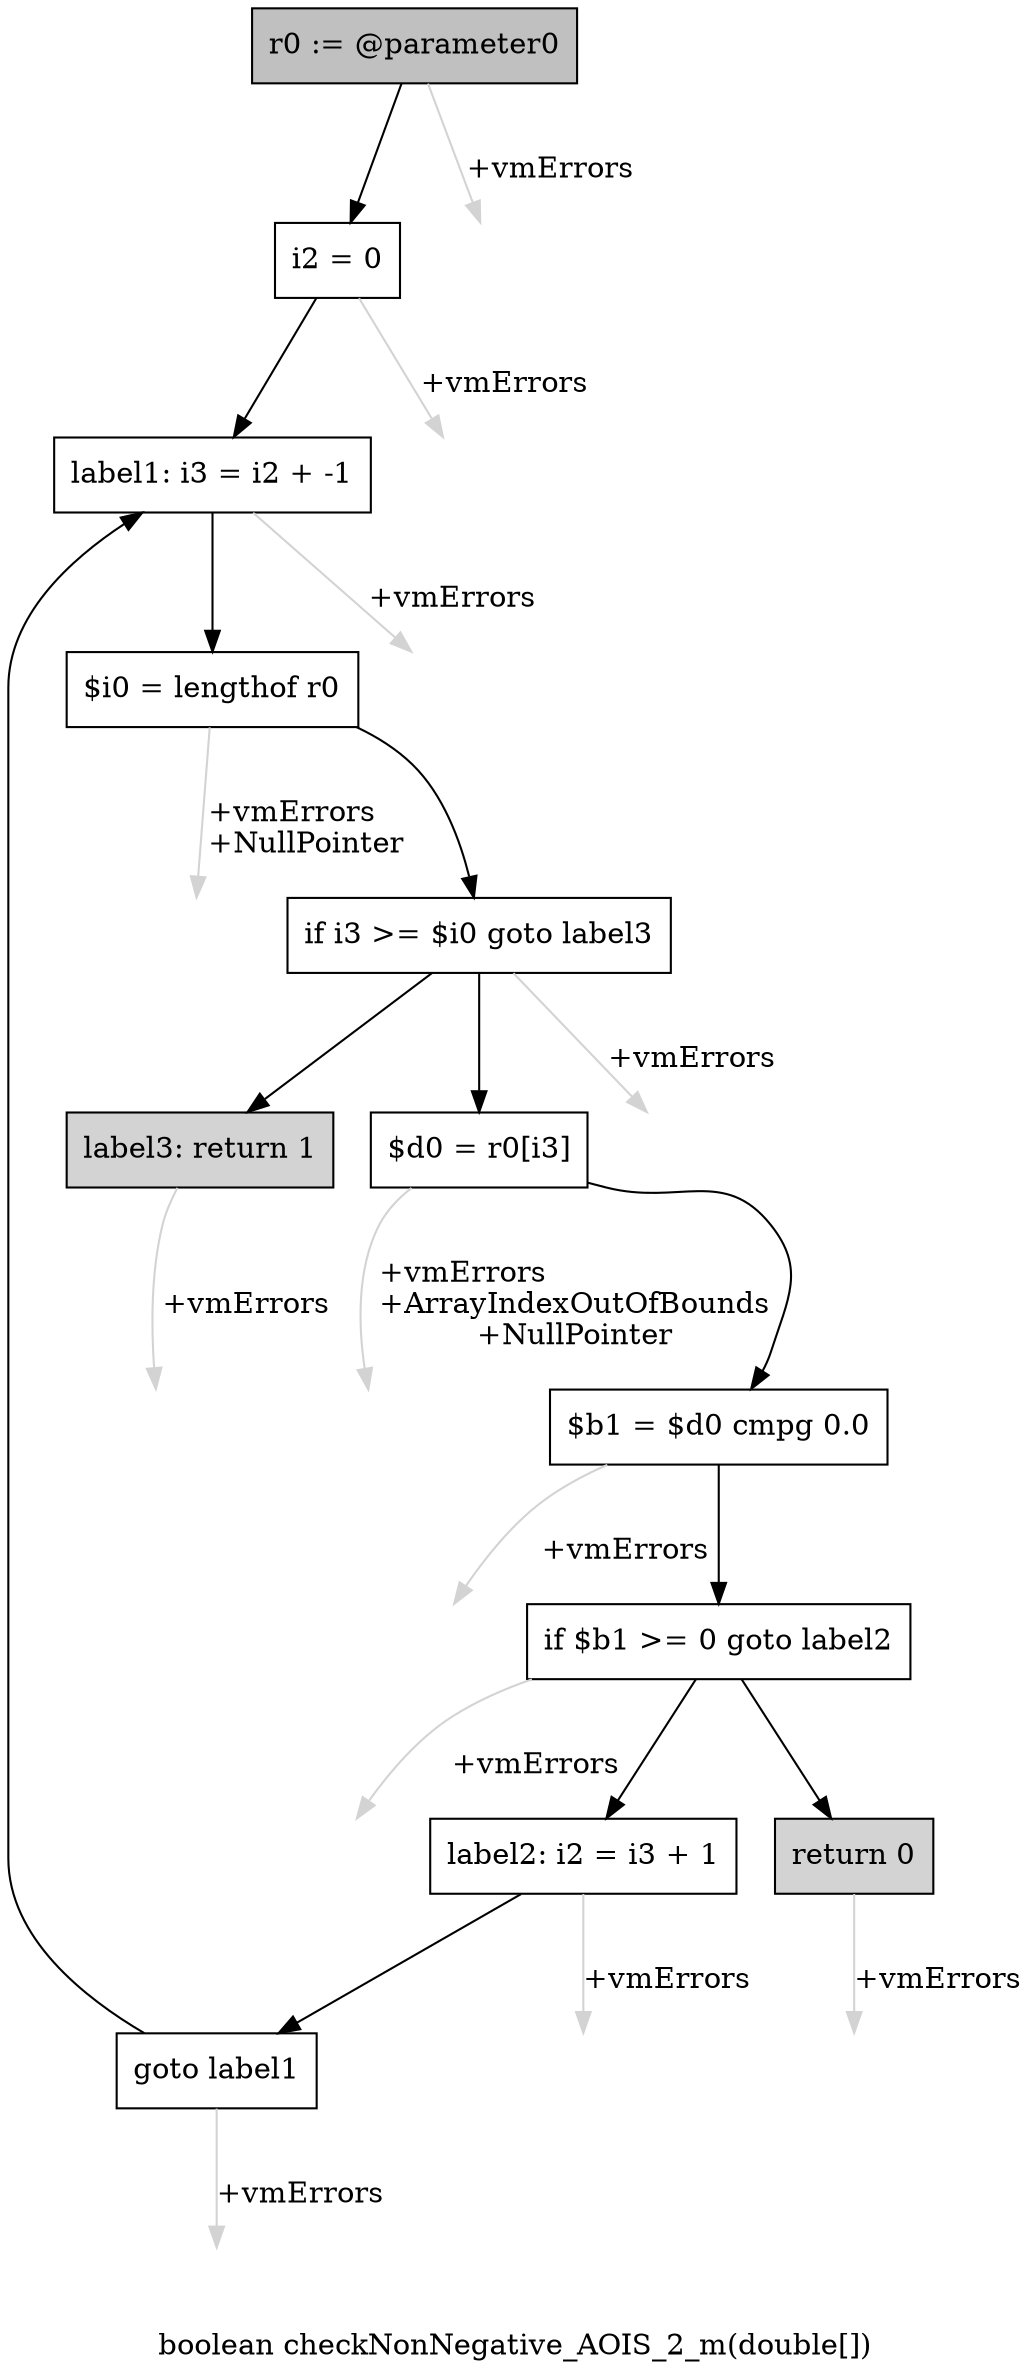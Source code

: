 digraph "boolean checkNonNegative_AOIS_2_m(double[])" {
    label="boolean checkNonNegative_AOIS_2_m(double[])";
    node [shape=box];
    "0" [style=filled,fillcolor=gray,label="r0 := @parameter0",];
    "1" [label="i2 = 0",];
    "0"->"1" [color=black,];
    "12" [style=invis,label="Esc",];
    "0"->"12" [color=lightgray,label="\l+vmErrors",];
    "2" [label="label1: i3 = i2 + -1",];
    "1"->"2" [color=black,];
    "13" [style=invis,label="Esc",];
    "1"->"13" [color=lightgray,label="\l+vmErrors",];
    "3" [label="$i0 = lengthof r0",];
    "2"->"3" [color=black,];
    "14" [style=invis,label="Esc",];
    "2"->"14" [color=lightgray,label="\l+vmErrors",];
    "4" [label="if i3 >= $i0 goto label3",];
    "3"->"4" [color=black,];
    "15" [style=invis,label="Esc",];
    "3"->"15" [color=lightgray,label="\l+vmErrors\l+NullPointer",];
    "5" [label="$d0 = r0[i3]",];
    "4"->"5" [color=black,];
    "11" [style=filled,fillcolor=lightgray,label="label3: return 1",];
    "4"->"11" [color=black,];
    "16" [style=invis,label="Esc",];
    "4"->"16" [color=lightgray,label="\l+vmErrors",];
    "6" [label="$b1 = $d0 cmpg 0.0",];
    "5"->"6" [color=black,];
    "17" [style=invis,label="Esc",];
    "5"->"17" [color=lightgray,label="\l+vmErrors\l+ArrayIndexOutOfBounds\l+NullPointer",];
    "7" [label="if $b1 >= 0 goto label2",];
    "6"->"7" [color=black,];
    "18" [style=invis,label="Esc",];
    "6"->"18" [color=lightgray,label="\l+vmErrors",];
    "8" [style=filled,fillcolor=lightgray,label="return 0",];
    "7"->"8" [color=black,];
    "9" [label="label2: i2 = i3 + 1",];
    "7"->"9" [color=black,];
    "19" [style=invis,label="Esc",];
    "7"->"19" [color=lightgray,label="\l+vmErrors",];
    "20" [style=invis,label="Esc",];
    "8"->"20" [color=lightgray,label="\l+vmErrors",];
    "10" [label="goto label1",];
    "9"->"10" [color=black,];
    "21" [style=invis,label="Esc",];
    "9"->"21" [color=lightgray,label="\l+vmErrors",];
    "10"->"2" [color=black,];
    "22" [style=invis,label="Esc",];
    "10"->"22" [color=lightgray,label="\l+vmErrors",];
    "23" [style=invis,label="Esc",];
    "11"->"23" [color=lightgray,label="\l+vmErrors",];
}
